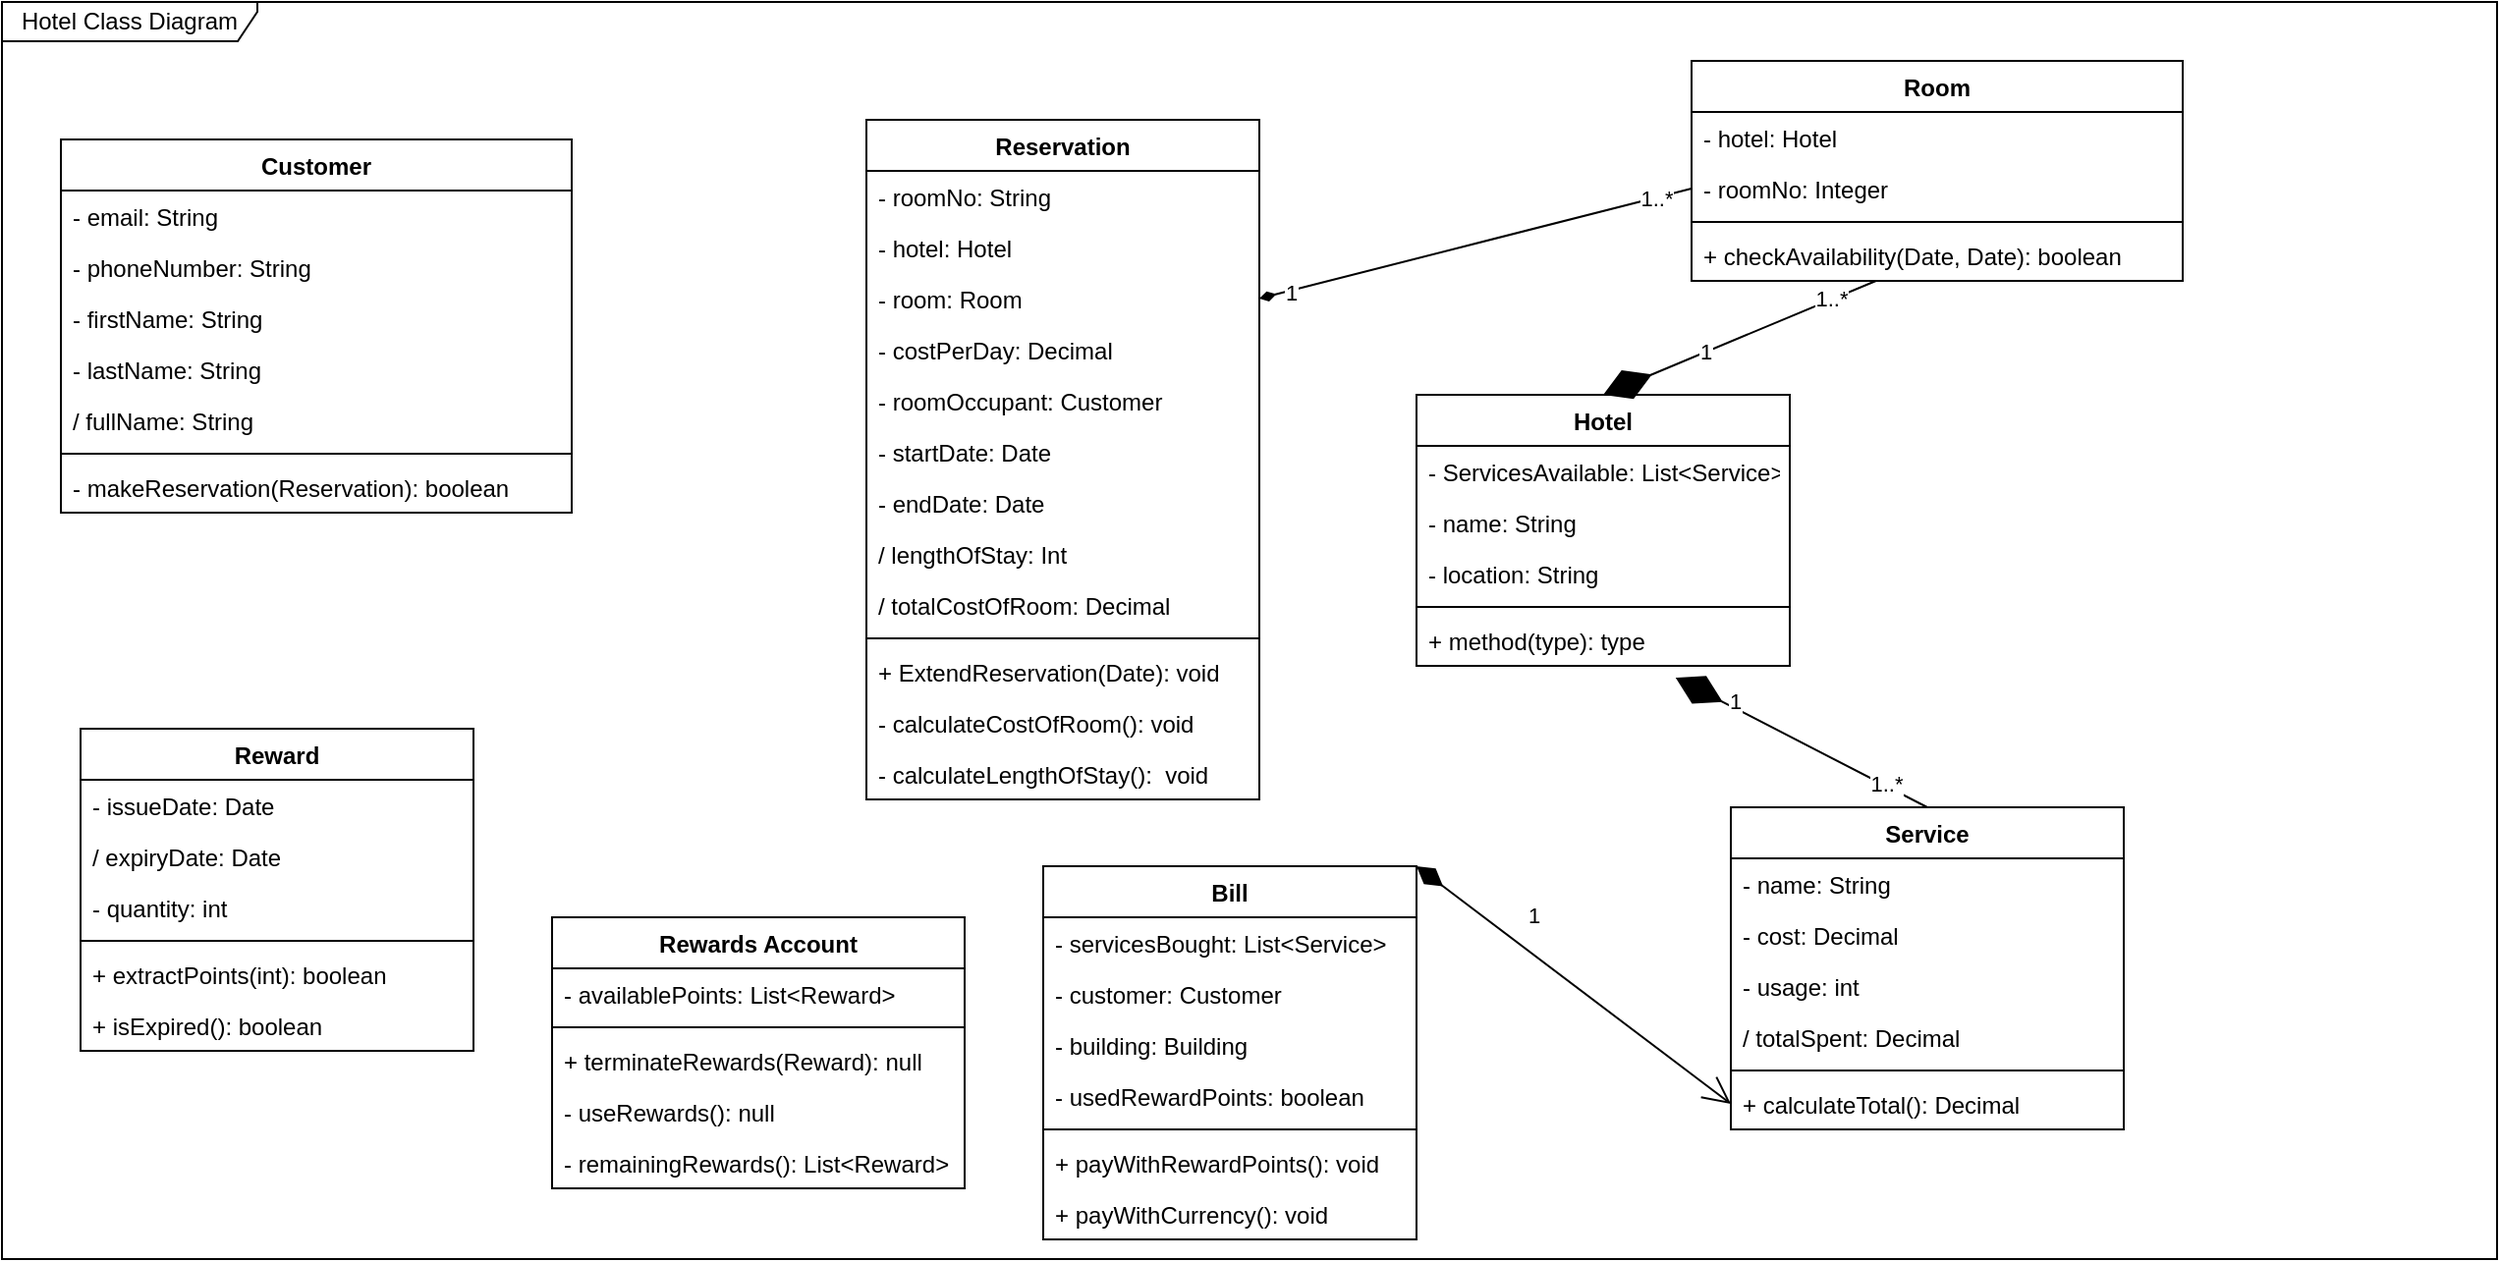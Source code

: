 <mxfile version="15.6.8" type="github">
  <diagram id="YhXRtmVECPYvh8T-_8Jl" name="Page-1">
    <mxGraphModel dx="1221" dy="1813" grid="1" gridSize="10" guides="1" tooltips="1" connect="1" arrows="1" fold="1" page="1" pageScale="1" pageWidth="827" pageHeight="1169" math="0" shadow="0">
      <root>
        <mxCell id="0" />
        <mxCell id="1" parent="0" />
        <mxCell id="nPpc5XucaBcoF5oF9KkG-5" value="Hotel Class Diagram" style="shape=umlFrame;whiteSpace=wrap;html=1;width=130;height=20;" parent="1" vertex="1">
          <mxGeometry x="120" y="-210" width="1270" height="640" as="geometry" />
        </mxCell>
        <mxCell id="nPpc5XucaBcoF5oF9KkG-1" value="Customer" style="swimlane;fontStyle=1;align=center;verticalAlign=top;childLayout=stackLayout;horizontal=1;startSize=26;horizontalStack=0;resizeParent=1;resizeParentMax=0;resizeLast=0;collapsible=1;marginBottom=0;" parent="1" vertex="1">
          <mxGeometry x="150" y="-140" width="260" height="190" as="geometry" />
        </mxCell>
        <mxCell id="nPpc5XucaBcoF5oF9KkG-2" value="- email: String" style="text;strokeColor=none;fillColor=none;align=left;verticalAlign=top;spacingLeft=4;spacingRight=4;overflow=hidden;rotatable=0;points=[[0,0.5],[1,0.5]];portConstraint=eastwest;" parent="nPpc5XucaBcoF5oF9KkG-1" vertex="1">
          <mxGeometry y="26" width="260" height="26" as="geometry" />
        </mxCell>
        <mxCell id="vZjGSp75bT5T1jxKTtqy-53" value="- phoneNumber: String" style="text;strokeColor=none;fillColor=none;align=left;verticalAlign=top;spacingLeft=4;spacingRight=4;overflow=hidden;rotatable=0;points=[[0,0.5],[1,0.5]];portConstraint=eastwest;" vertex="1" parent="nPpc5XucaBcoF5oF9KkG-1">
          <mxGeometry y="52" width="260" height="26" as="geometry" />
        </mxCell>
        <mxCell id="vZjGSp75bT5T1jxKTtqy-52" value="- firstName: String" style="text;strokeColor=none;fillColor=none;align=left;verticalAlign=top;spacingLeft=4;spacingRight=4;overflow=hidden;rotatable=0;points=[[0,0.5],[1,0.5]];portConstraint=eastwest;" vertex="1" parent="nPpc5XucaBcoF5oF9KkG-1">
          <mxGeometry y="78" width="260" height="26" as="geometry" />
        </mxCell>
        <mxCell id="vZjGSp75bT5T1jxKTtqy-54" value="- lastName: String" style="text;strokeColor=none;fillColor=none;align=left;verticalAlign=top;spacingLeft=4;spacingRight=4;overflow=hidden;rotatable=0;points=[[0,0.5],[1,0.5]];portConstraint=eastwest;" vertex="1" parent="nPpc5XucaBcoF5oF9KkG-1">
          <mxGeometry y="104" width="260" height="26" as="geometry" />
        </mxCell>
        <mxCell id="vZjGSp75bT5T1jxKTtqy-55" value="/ fullName: String" style="text;strokeColor=none;fillColor=none;align=left;verticalAlign=top;spacingLeft=4;spacingRight=4;overflow=hidden;rotatable=0;points=[[0,0.5],[1,0.5]];portConstraint=eastwest;" vertex="1" parent="nPpc5XucaBcoF5oF9KkG-1">
          <mxGeometry y="130" width="260" height="26" as="geometry" />
        </mxCell>
        <mxCell id="nPpc5XucaBcoF5oF9KkG-3" value="" style="line;strokeWidth=1;fillColor=none;align=left;verticalAlign=middle;spacingTop=-1;spacingLeft=3;spacingRight=3;rotatable=0;labelPosition=right;points=[];portConstraint=eastwest;" parent="nPpc5XucaBcoF5oF9KkG-1" vertex="1">
          <mxGeometry y="156" width="260" height="8" as="geometry" />
        </mxCell>
        <mxCell id="nPpc5XucaBcoF5oF9KkG-4" value="- makeReservation(Reservation): boolean" style="text;strokeColor=none;fillColor=none;align=left;verticalAlign=top;spacingLeft=4;spacingRight=4;overflow=hidden;rotatable=0;points=[[0,0.5],[1,0.5]];portConstraint=eastwest;" parent="nPpc5XucaBcoF5oF9KkG-1" vertex="1">
          <mxGeometry y="164" width="260" height="26" as="geometry" />
        </mxCell>
        <mxCell id="nPpc5XucaBcoF5oF9KkG-6" value="Reservation" style="swimlane;fontStyle=1;align=center;verticalAlign=top;childLayout=stackLayout;horizontal=1;startSize=26;horizontalStack=0;resizeParent=1;resizeParentMax=0;resizeLast=0;collapsible=1;marginBottom=0;" parent="1" vertex="1">
          <mxGeometry x="560" y="-150" width="200" height="346" as="geometry" />
        </mxCell>
        <mxCell id="nPpc5XucaBcoF5oF9KkG-7" value="- roomNo: String" style="text;strokeColor=none;fillColor=none;align=left;verticalAlign=top;spacingLeft=4;spacingRight=4;overflow=hidden;rotatable=0;points=[[0,0.5],[1,0.5]];portConstraint=eastwest;" parent="nPpc5XucaBcoF5oF9KkG-6" vertex="1">
          <mxGeometry y="26" width="200" height="26" as="geometry" />
        </mxCell>
        <mxCell id="vZjGSp75bT5T1jxKTtqy-7" value="- hotel: Hotel" style="text;strokeColor=none;fillColor=none;align=left;verticalAlign=top;spacingLeft=4;spacingRight=4;overflow=hidden;rotatable=0;points=[[0,0.5],[1,0.5]];portConstraint=eastwest;" vertex="1" parent="nPpc5XucaBcoF5oF9KkG-6">
          <mxGeometry y="52" width="200" height="26" as="geometry" />
        </mxCell>
        <mxCell id="vZjGSp75bT5T1jxKTtqy-16" value="- room: Room" style="text;strokeColor=none;fillColor=none;align=left;verticalAlign=top;spacingLeft=4;spacingRight=4;overflow=hidden;rotatable=0;points=[[0,0.5],[1,0.5]];portConstraint=eastwest;" vertex="1" parent="nPpc5XucaBcoF5oF9KkG-6">
          <mxGeometry y="78" width="200" height="26" as="geometry" />
        </mxCell>
        <mxCell id="vZjGSp75bT5T1jxKTtqy-39" value="- costPerDay: Decimal" style="text;strokeColor=none;fillColor=none;align=left;verticalAlign=top;spacingLeft=4;spacingRight=4;overflow=hidden;rotatable=0;points=[[0,0.5],[1,0.5]];portConstraint=eastwest;" vertex="1" parent="nPpc5XucaBcoF5oF9KkG-6">
          <mxGeometry y="104" width="200" height="26" as="geometry" />
        </mxCell>
        <mxCell id="vZjGSp75bT5T1jxKTtqy-70" value="- roomOccupant: Customer" style="text;strokeColor=none;fillColor=none;align=left;verticalAlign=top;spacingLeft=4;spacingRight=4;overflow=hidden;rotatable=0;points=[[0,0.5],[1,0.5]];portConstraint=eastwest;" vertex="1" parent="nPpc5XucaBcoF5oF9KkG-6">
          <mxGeometry y="130" width="200" height="26" as="geometry" />
        </mxCell>
        <mxCell id="vZjGSp75bT5T1jxKTtqy-17" value="- startDate: Date" style="text;strokeColor=none;fillColor=none;align=left;verticalAlign=top;spacingLeft=4;spacingRight=4;overflow=hidden;rotatable=0;points=[[0,0.5],[1,0.5]];portConstraint=eastwest;" vertex="1" parent="nPpc5XucaBcoF5oF9KkG-6">
          <mxGeometry y="156" width="200" height="26" as="geometry" />
        </mxCell>
        <mxCell id="vZjGSp75bT5T1jxKTtqy-18" value="- endDate: Date" style="text;strokeColor=none;fillColor=none;align=left;verticalAlign=top;spacingLeft=4;spacingRight=4;overflow=hidden;rotatable=0;points=[[0,0.5],[1,0.5]];portConstraint=eastwest;" vertex="1" parent="nPpc5XucaBcoF5oF9KkG-6">
          <mxGeometry y="182" width="200" height="26" as="geometry" />
        </mxCell>
        <mxCell id="vZjGSp75bT5T1jxKTtqy-19" value="/ lengthOfStay: Int" style="text;strokeColor=none;fillColor=none;align=left;verticalAlign=top;spacingLeft=4;spacingRight=4;overflow=hidden;rotatable=0;points=[[0,0.5],[1,0.5]];portConstraint=eastwest;" vertex="1" parent="nPpc5XucaBcoF5oF9KkG-6">
          <mxGeometry y="208" width="200" height="26" as="geometry" />
        </mxCell>
        <mxCell id="vZjGSp75bT5T1jxKTtqy-41" value="/ totalCostOfRoom: Decimal" style="text;strokeColor=none;fillColor=none;align=left;verticalAlign=top;spacingLeft=4;spacingRight=4;overflow=hidden;rotatable=0;points=[[0,0.5],[1,0.5]];portConstraint=eastwest;" vertex="1" parent="nPpc5XucaBcoF5oF9KkG-6">
          <mxGeometry y="234" width="200" height="26" as="geometry" />
        </mxCell>
        <mxCell id="nPpc5XucaBcoF5oF9KkG-8" value="" style="line;strokeWidth=1;fillColor=none;align=left;verticalAlign=middle;spacingTop=-1;spacingLeft=3;spacingRight=3;rotatable=0;labelPosition=right;points=[];portConstraint=eastwest;" parent="nPpc5XucaBcoF5oF9KkG-6" vertex="1">
          <mxGeometry y="260" width="200" height="8" as="geometry" />
        </mxCell>
        <mxCell id="nPpc5XucaBcoF5oF9KkG-9" value="+ ExtendReservation(Date): void" style="text;strokeColor=none;fillColor=none;align=left;verticalAlign=top;spacingLeft=4;spacingRight=4;overflow=hidden;rotatable=0;points=[[0,0.5],[1,0.5]];portConstraint=eastwest;" parent="nPpc5XucaBcoF5oF9KkG-6" vertex="1">
          <mxGeometry y="268" width="200" height="26" as="geometry" />
        </mxCell>
        <mxCell id="vZjGSp75bT5T1jxKTtqy-42" value="- calculateCostOfRoom(): void" style="text;strokeColor=none;fillColor=none;align=left;verticalAlign=top;spacingLeft=4;spacingRight=4;overflow=hidden;rotatable=0;points=[[0,0.5],[1,0.5]];portConstraint=eastwest;" vertex="1" parent="nPpc5XucaBcoF5oF9KkG-6">
          <mxGeometry y="294" width="200" height="26" as="geometry" />
        </mxCell>
        <mxCell id="vZjGSp75bT5T1jxKTtqy-43" value="- calculateLengthOfStay():  void" style="text;strokeColor=none;fillColor=none;align=left;verticalAlign=top;spacingLeft=4;spacingRight=4;overflow=hidden;rotatable=0;points=[[0,0.5],[1,0.5]];portConstraint=eastwest;" vertex="1" parent="nPpc5XucaBcoF5oF9KkG-6">
          <mxGeometry y="320" width="200" height="26" as="geometry" />
        </mxCell>
        <mxCell id="nPpc5XucaBcoF5oF9KkG-14" value="Service" style="swimlane;fontStyle=1;align=center;verticalAlign=top;childLayout=stackLayout;horizontal=1;startSize=26;horizontalStack=0;resizeParent=1;resizeParentMax=0;resizeLast=0;collapsible=1;marginBottom=0;" parent="1" vertex="1">
          <mxGeometry x="1000" y="200" width="200" height="164" as="geometry" />
        </mxCell>
        <mxCell id="nPpc5XucaBcoF5oF9KkG-15" value="- name: String" style="text;strokeColor=none;fillColor=none;align=left;verticalAlign=top;spacingLeft=4;spacingRight=4;overflow=hidden;rotatable=0;points=[[0,0.5],[1,0.5]];portConstraint=eastwest;" parent="nPpc5XucaBcoF5oF9KkG-14" vertex="1">
          <mxGeometry y="26" width="200" height="26" as="geometry" />
        </mxCell>
        <mxCell id="vZjGSp75bT5T1jxKTtqy-32" value="- cost: Decimal" style="text;strokeColor=none;fillColor=none;align=left;verticalAlign=top;spacingLeft=4;spacingRight=4;overflow=hidden;rotatable=0;points=[[0,0.5],[1,0.5]];portConstraint=eastwest;" vertex="1" parent="nPpc5XucaBcoF5oF9KkG-14">
          <mxGeometry y="52" width="200" height="26" as="geometry" />
        </mxCell>
        <mxCell id="vZjGSp75bT5T1jxKTtqy-33" value="- usage: int" style="text;strokeColor=none;fillColor=none;align=left;verticalAlign=top;spacingLeft=4;spacingRight=4;overflow=hidden;rotatable=0;points=[[0,0.5],[1,0.5]];portConstraint=eastwest;" vertex="1" parent="nPpc5XucaBcoF5oF9KkG-14">
          <mxGeometry y="78" width="200" height="26" as="geometry" />
        </mxCell>
        <mxCell id="vZjGSp75bT5T1jxKTtqy-34" value="/ totalSpent: Decimal" style="text;strokeColor=none;fillColor=none;align=left;verticalAlign=top;spacingLeft=4;spacingRight=4;overflow=hidden;rotatable=0;points=[[0,0.5],[1,0.5]];portConstraint=eastwest;" vertex="1" parent="nPpc5XucaBcoF5oF9KkG-14">
          <mxGeometry y="104" width="200" height="26" as="geometry" />
        </mxCell>
        <mxCell id="nPpc5XucaBcoF5oF9KkG-16" value="" style="line;strokeWidth=1;fillColor=none;align=left;verticalAlign=middle;spacingTop=-1;spacingLeft=3;spacingRight=3;rotatable=0;labelPosition=right;points=[];portConstraint=eastwest;" parent="nPpc5XucaBcoF5oF9KkG-14" vertex="1">
          <mxGeometry y="130" width="200" height="8" as="geometry" />
        </mxCell>
        <mxCell id="nPpc5XucaBcoF5oF9KkG-17" value="+ calculateTotal(): Decimal" style="text;strokeColor=none;fillColor=none;align=left;verticalAlign=top;spacingLeft=4;spacingRight=4;overflow=hidden;rotatable=0;points=[[0,0.5],[1,0.5]];portConstraint=eastwest;" parent="nPpc5XucaBcoF5oF9KkG-14" vertex="1">
          <mxGeometry y="138" width="200" height="26" as="geometry" />
        </mxCell>
        <mxCell id="nPpc5XucaBcoF5oF9KkG-18" value="Bill" style="swimlane;fontStyle=1;align=center;verticalAlign=top;childLayout=stackLayout;horizontal=1;startSize=26;horizontalStack=0;resizeParent=1;resizeParentMax=0;resizeLast=0;collapsible=1;marginBottom=0;" parent="1" vertex="1">
          <mxGeometry x="650" y="230" width="190" height="190" as="geometry" />
        </mxCell>
        <mxCell id="nPpc5XucaBcoF5oF9KkG-19" value="- servicesBought: List&lt;Service&gt;" style="text;strokeColor=none;fillColor=none;align=left;verticalAlign=top;spacingLeft=4;spacingRight=4;overflow=hidden;rotatable=0;points=[[0,0.5],[1,0.5]];portConstraint=eastwest;" parent="nPpc5XucaBcoF5oF9KkG-18" vertex="1">
          <mxGeometry y="26" width="190" height="26" as="geometry" />
        </mxCell>
        <mxCell id="vZjGSp75bT5T1jxKTtqy-35" value="- customer: Customer " style="text;strokeColor=none;fillColor=none;align=left;verticalAlign=top;spacingLeft=4;spacingRight=4;overflow=hidden;rotatable=0;points=[[0,0.5],[1,0.5]];portConstraint=eastwest;" vertex="1" parent="nPpc5XucaBcoF5oF9KkG-18">
          <mxGeometry y="52" width="190" height="26" as="geometry" />
        </mxCell>
        <mxCell id="vZjGSp75bT5T1jxKTtqy-36" value="- building: Building" style="text;strokeColor=none;fillColor=none;align=left;verticalAlign=top;spacingLeft=4;spacingRight=4;overflow=hidden;rotatable=0;points=[[0,0.5],[1,0.5]];portConstraint=eastwest;" vertex="1" parent="nPpc5XucaBcoF5oF9KkG-18">
          <mxGeometry y="78" width="190" height="26" as="geometry" />
        </mxCell>
        <mxCell id="vZjGSp75bT5T1jxKTtqy-37" value="- usedRewardPoints: boolean" style="text;strokeColor=none;fillColor=none;align=left;verticalAlign=top;spacingLeft=4;spacingRight=4;overflow=hidden;rotatable=0;points=[[0,0.5],[1,0.5]];portConstraint=eastwest;" vertex="1" parent="nPpc5XucaBcoF5oF9KkG-18">
          <mxGeometry y="104" width="190" height="26" as="geometry" />
        </mxCell>
        <mxCell id="nPpc5XucaBcoF5oF9KkG-20" value="" style="line;strokeWidth=1;fillColor=none;align=left;verticalAlign=middle;spacingTop=-1;spacingLeft=3;spacingRight=3;rotatable=0;labelPosition=right;points=[];portConstraint=eastwest;" parent="nPpc5XucaBcoF5oF9KkG-18" vertex="1">
          <mxGeometry y="130" width="190" height="8" as="geometry" />
        </mxCell>
        <mxCell id="nPpc5XucaBcoF5oF9KkG-21" value="+ payWithRewardPoints(): void" style="text;strokeColor=none;fillColor=none;align=left;verticalAlign=top;spacingLeft=4;spacingRight=4;overflow=hidden;rotatable=0;points=[[0,0.5],[1,0.5]];portConstraint=eastwest;" parent="nPpc5XucaBcoF5oF9KkG-18" vertex="1">
          <mxGeometry y="138" width="190" height="26" as="geometry" />
        </mxCell>
        <mxCell id="vZjGSp75bT5T1jxKTtqy-44" value="+ payWithCurrency(): void" style="text;strokeColor=none;fillColor=none;align=left;verticalAlign=top;spacingLeft=4;spacingRight=4;overflow=hidden;rotatable=0;points=[[0,0.5],[1,0.5]];portConstraint=eastwest;" vertex="1" parent="nPpc5XucaBcoF5oF9KkG-18">
          <mxGeometry y="164" width="190" height="26" as="geometry" />
        </mxCell>
        <mxCell id="nPpc5XucaBcoF5oF9KkG-22" value="Reward" style="swimlane;fontStyle=1;align=center;verticalAlign=top;childLayout=stackLayout;horizontal=1;startSize=26;horizontalStack=0;resizeParent=1;resizeParentMax=0;resizeLast=0;collapsible=1;marginBottom=0;" parent="1" vertex="1">
          <mxGeometry x="160" y="160" width="200" height="164" as="geometry" />
        </mxCell>
        <mxCell id="nPpc5XucaBcoF5oF9KkG-23" value="- issueDate: Date" style="text;strokeColor=none;fillColor=none;align=left;verticalAlign=top;spacingLeft=4;spacingRight=4;overflow=hidden;rotatable=0;points=[[0,0.5],[1,0.5]];portConstraint=eastwest;" parent="nPpc5XucaBcoF5oF9KkG-22" vertex="1">
          <mxGeometry y="26" width="200" height="26" as="geometry" />
        </mxCell>
        <mxCell id="vZjGSp75bT5T1jxKTtqy-48" value="/ expiryDate: Date" style="text;strokeColor=none;fillColor=none;align=left;verticalAlign=top;spacingLeft=4;spacingRight=4;overflow=hidden;rotatable=0;points=[[0,0.5],[1,0.5]];portConstraint=eastwest;" vertex="1" parent="nPpc5XucaBcoF5oF9KkG-22">
          <mxGeometry y="52" width="200" height="26" as="geometry" />
        </mxCell>
        <mxCell id="vZjGSp75bT5T1jxKTtqy-45" value="- quantity: int" style="text;strokeColor=none;fillColor=none;align=left;verticalAlign=top;spacingLeft=4;spacingRight=4;overflow=hidden;rotatable=0;points=[[0,0.5],[1,0.5]];portConstraint=eastwest;" vertex="1" parent="nPpc5XucaBcoF5oF9KkG-22">
          <mxGeometry y="78" width="200" height="26" as="geometry" />
        </mxCell>
        <mxCell id="nPpc5XucaBcoF5oF9KkG-24" value="" style="line;strokeWidth=1;fillColor=none;align=left;verticalAlign=middle;spacingTop=-1;spacingLeft=3;spacingRight=3;rotatable=0;labelPosition=right;points=[];portConstraint=eastwest;" parent="nPpc5XucaBcoF5oF9KkG-22" vertex="1">
          <mxGeometry y="104" width="200" height="8" as="geometry" />
        </mxCell>
        <mxCell id="nPpc5XucaBcoF5oF9KkG-25" value="+ extractPoints(int): boolean" style="text;strokeColor=none;fillColor=none;align=left;verticalAlign=top;spacingLeft=4;spacingRight=4;overflow=hidden;rotatable=0;points=[[0,0.5],[1,0.5]];portConstraint=eastwest;" parent="nPpc5XucaBcoF5oF9KkG-22" vertex="1">
          <mxGeometry y="112" width="200" height="26" as="geometry" />
        </mxCell>
        <mxCell id="vZjGSp75bT5T1jxKTtqy-47" value="+ isExpired(): boolean" style="text;strokeColor=none;fillColor=none;align=left;verticalAlign=top;spacingLeft=4;spacingRight=4;overflow=hidden;rotatable=0;points=[[0,0.5],[1,0.5]];portConstraint=eastwest;" vertex="1" parent="nPpc5XucaBcoF5oF9KkG-22">
          <mxGeometry y="138" width="200" height="26" as="geometry" />
        </mxCell>
        <mxCell id="nPpc5XucaBcoF5oF9KkG-26" value="Rewards Account" style="swimlane;fontStyle=1;align=center;verticalAlign=top;childLayout=stackLayout;horizontal=1;startSize=26;horizontalStack=0;resizeParent=1;resizeParentMax=0;resizeLast=0;collapsible=1;marginBottom=0;" parent="1" vertex="1">
          <mxGeometry x="400" y="256" width="210" height="138" as="geometry" />
        </mxCell>
        <mxCell id="nPpc5XucaBcoF5oF9KkG-27" value="- availablePoints: List&lt;Reward&gt;" style="text;strokeColor=none;fillColor=none;align=left;verticalAlign=top;spacingLeft=4;spacingRight=4;overflow=hidden;rotatable=0;points=[[0,0.5],[1,0.5]];portConstraint=eastwest;" parent="nPpc5XucaBcoF5oF9KkG-26" vertex="1">
          <mxGeometry y="26" width="210" height="26" as="geometry" />
        </mxCell>
        <mxCell id="nPpc5XucaBcoF5oF9KkG-28" value="" style="line;strokeWidth=1;fillColor=none;align=left;verticalAlign=middle;spacingTop=-1;spacingLeft=3;spacingRight=3;rotatable=0;labelPosition=right;points=[];portConstraint=eastwest;" parent="nPpc5XucaBcoF5oF9KkG-26" vertex="1">
          <mxGeometry y="52" width="210" height="8" as="geometry" />
        </mxCell>
        <mxCell id="nPpc5XucaBcoF5oF9KkG-29" value="+ terminateRewards(Reward): null" style="text;strokeColor=none;fillColor=none;align=left;verticalAlign=top;spacingLeft=4;spacingRight=4;overflow=hidden;rotatable=0;points=[[0,0.5],[1,0.5]];portConstraint=eastwest;" parent="nPpc5XucaBcoF5oF9KkG-26" vertex="1">
          <mxGeometry y="60" width="210" height="26" as="geometry" />
        </mxCell>
        <mxCell id="vZjGSp75bT5T1jxKTtqy-50" value="- useRewards(): null" style="text;strokeColor=none;fillColor=none;align=left;verticalAlign=top;spacingLeft=4;spacingRight=4;overflow=hidden;rotatable=0;points=[[0,0.5],[1,0.5]];portConstraint=eastwest;" vertex="1" parent="nPpc5XucaBcoF5oF9KkG-26">
          <mxGeometry y="86" width="210" height="26" as="geometry" />
        </mxCell>
        <mxCell id="vZjGSp75bT5T1jxKTtqy-51" value="- remainingRewards(): List&lt;Reward&gt;" style="text;strokeColor=none;fillColor=none;align=left;verticalAlign=top;spacingLeft=4;spacingRight=4;overflow=hidden;rotatable=0;points=[[0,0.5],[1,0.5]];portConstraint=eastwest;" vertex="1" parent="nPpc5XucaBcoF5oF9KkG-26">
          <mxGeometry y="112" width="210" height="26" as="geometry" />
        </mxCell>
        <mxCell id="nPpc5XucaBcoF5oF9KkG-31" value="1" style="endArrow=open;html=1;endSize=12;startArrow=diamondThin;startSize=14;startFill=1;align=left;verticalAlign=bottom;rounded=0;exitX=1;exitY=0;exitDx=0;exitDy=0;entryX=0;entryY=0.5;entryDx=0;entryDy=0;" parent="1" source="nPpc5XucaBcoF5oF9KkG-18" target="nPpc5XucaBcoF5oF9KkG-17" edge="1">
          <mxGeometry x="-0.352" y="7" relative="1" as="geometry">
            <mxPoint x="709.24" y="216.106" as="sourcePoint" />
            <mxPoint x="510" y="210" as="targetPoint" />
            <mxPoint x="-1" as="offset" />
          </mxGeometry>
        </mxCell>
        <mxCell id="vZjGSp75bT5T1jxKTtqy-1" value="Hotel" style="swimlane;fontStyle=1;align=center;verticalAlign=top;childLayout=stackLayout;horizontal=1;startSize=26;horizontalStack=0;resizeParent=1;resizeParentMax=0;resizeLast=0;collapsible=1;marginBottom=0;" vertex="1" parent="1">
          <mxGeometry x="840" y="-10" width="190" height="138" as="geometry" />
        </mxCell>
        <mxCell id="vZjGSp75bT5T1jxKTtqy-2" value="- ServicesAvailable: List&lt;Service&gt;" style="text;strokeColor=none;fillColor=none;align=left;verticalAlign=top;spacingLeft=4;spacingRight=4;overflow=hidden;rotatable=0;points=[[0,0.5],[1,0.5]];portConstraint=eastwest;" vertex="1" parent="vZjGSp75bT5T1jxKTtqy-1">
          <mxGeometry y="26" width="190" height="26" as="geometry" />
        </mxCell>
        <mxCell id="vZjGSp75bT5T1jxKTtqy-60" value="- name: String" style="text;strokeColor=none;fillColor=none;align=left;verticalAlign=top;spacingLeft=4;spacingRight=4;overflow=hidden;rotatable=0;points=[[0,0.5],[1,0.5]];portConstraint=eastwest;" vertex="1" parent="vZjGSp75bT5T1jxKTtqy-1">
          <mxGeometry y="52" width="190" height="26" as="geometry" />
        </mxCell>
        <mxCell id="vZjGSp75bT5T1jxKTtqy-61" value="- location: String" style="text;strokeColor=none;fillColor=none;align=left;verticalAlign=top;spacingLeft=4;spacingRight=4;overflow=hidden;rotatable=0;points=[[0,0.5],[1,0.5]];portConstraint=eastwest;" vertex="1" parent="vZjGSp75bT5T1jxKTtqy-1">
          <mxGeometry y="78" width="190" height="26" as="geometry" />
        </mxCell>
        <mxCell id="vZjGSp75bT5T1jxKTtqy-3" value="" style="line;strokeWidth=1;fillColor=none;align=left;verticalAlign=middle;spacingTop=-1;spacingLeft=3;spacingRight=3;rotatable=0;labelPosition=right;points=[];portConstraint=eastwest;" vertex="1" parent="vZjGSp75bT5T1jxKTtqy-1">
          <mxGeometry y="104" width="190" height="8" as="geometry" />
        </mxCell>
        <mxCell id="vZjGSp75bT5T1jxKTtqy-4" value="+ method(type): type" style="text;strokeColor=none;fillColor=none;align=left;verticalAlign=top;spacingLeft=4;spacingRight=4;overflow=hidden;rotatable=0;points=[[0,0.5],[1,0.5]];portConstraint=eastwest;" vertex="1" parent="vZjGSp75bT5T1jxKTtqy-1">
          <mxGeometry y="112" width="190" height="26" as="geometry" />
        </mxCell>
        <mxCell id="vZjGSp75bT5T1jxKTtqy-8" value="Room" style="swimlane;fontStyle=1;align=center;verticalAlign=top;childLayout=stackLayout;horizontal=1;startSize=26;horizontalStack=0;resizeParent=1;resizeParentMax=0;resizeLast=0;collapsible=1;marginBottom=0;" vertex="1" parent="1">
          <mxGeometry x="980" y="-180" width="250" height="112" as="geometry" />
        </mxCell>
        <mxCell id="vZjGSp75bT5T1jxKTtqy-9" value="- hotel: Hotel" style="text;strokeColor=none;fillColor=none;align=left;verticalAlign=top;spacingLeft=4;spacingRight=4;overflow=hidden;rotatable=0;points=[[0,0.5],[1,0.5]];portConstraint=eastwest;" vertex="1" parent="vZjGSp75bT5T1jxKTtqy-8">
          <mxGeometry y="26" width="250" height="26" as="geometry" />
        </mxCell>
        <mxCell id="vZjGSp75bT5T1jxKTtqy-21" value="- roomNo: Integer" style="text;strokeColor=none;fillColor=none;align=left;verticalAlign=top;spacingLeft=4;spacingRight=4;overflow=hidden;rotatable=0;points=[[0,0.5],[1,0.5]];portConstraint=eastwest;" vertex="1" parent="vZjGSp75bT5T1jxKTtqy-8">
          <mxGeometry y="52" width="250" height="26" as="geometry" />
        </mxCell>
        <mxCell id="vZjGSp75bT5T1jxKTtqy-10" value="" style="line;strokeWidth=1;fillColor=none;align=left;verticalAlign=middle;spacingTop=-1;spacingLeft=3;spacingRight=3;rotatable=0;labelPosition=right;points=[];portConstraint=eastwest;" vertex="1" parent="vZjGSp75bT5T1jxKTtqy-8">
          <mxGeometry y="78" width="250" height="8" as="geometry" />
        </mxCell>
        <mxCell id="vZjGSp75bT5T1jxKTtqy-11" value="+ checkAvailability(Date, Date): boolean" style="text;strokeColor=none;fillColor=none;align=left;verticalAlign=top;spacingLeft=4;spacingRight=4;overflow=hidden;rotatable=0;points=[[0,0.5],[1,0.5]];portConstraint=eastwest;" vertex="1" parent="vZjGSp75bT5T1jxKTtqy-8">
          <mxGeometry y="86" width="250" height="26" as="geometry" />
        </mxCell>
        <mxCell id="vZjGSp75bT5T1jxKTtqy-56" value="" style="endArrow=diamondThin;endFill=1;endSize=24;html=1;rounded=0;targetPerimeterSpacing=6;entryX=0.5;entryY=0;entryDx=0;entryDy=0;" edge="1" parent="1" source="vZjGSp75bT5T1jxKTtqy-11" target="vZjGSp75bT5T1jxKTtqy-1">
          <mxGeometry width="160" relative="1" as="geometry">
            <mxPoint x="570" y="130" as="sourcePoint" />
            <mxPoint x="730" y="130" as="targetPoint" />
          </mxGeometry>
        </mxCell>
        <mxCell id="vZjGSp75bT5T1jxKTtqy-57" value="1" style="edgeLabel;html=1;align=center;verticalAlign=middle;resizable=0;points=[];" vertex="1" connectable="0" parent="vZjGSp75bT5T1jxKTtqy-56">
          <mxGeometry x="0.246" y="-1" relative="1" as="geometry">
            <mxPoint as="offset" />
          </mxGeometry>
        </mxCell>
        <mxCell id="vZjGSp75bT5T1jxKTtqy-58" value="1..*" style="edgeLabel;html=1;align=center;verticalAlign=middle;resizable=0;points=[];" vertex="1" connectable="0" parent="vZjGSp75bT5T1jxKTtqy-56">
          <mxGeometry x="-0.667" y="-1" relative="1" as="geometry">
            <mxPoint as="offset" />
          </mxGeometry>
        </mxCell>
        <mxCell id="vZjGSp75bT5T1jxKTtqy-63" value="" style="endArrow=diamondThin;endFill=1;endSize=24;html=1;rounded=0;targetPerimeterSpacing=6;exitX=0.5;exitY=0;exitDx=0;exitDy=0;" edge="1" parent="1" source="nPpc5XucaBcoF5oF9KkG-14" target="vZjGSp75bT5T1jxKTtqy-4">
          <mxGeometry width="160" relative="1" as="geometry">
            <mxPoint x="965" y="-68.0" as="sourcePoint" />
            <mxPoint x="965" y="-10" as="targetPoint" />
          </mxGeometry>
        </mxCell>
        <mxCell id="vZjGSp75bT5T1jxKTtqy-64" value="1" style="edgeLabel;html=1;align=center;verticalAlign=middle;resizable=0;points=[];" vertex="1" connectable="0" parent="vZjGSp75bT5T1jxKTtqy-63">
          <mxGeometry x="0.246" y="-1" relative="1" as="geometry">
            <mxPoint x="-19" y="-12" as="offset" />
          </mxGeometry>
        </mxCell>
        <mxCell id="vZjGSp75bT5T1jxKTtqy-65" value="1..*" style="edgeLabel;html=1;align=center;verticalAlign=middle;resizable=0;points=[];" vertex="1" connectable="0" parent="vZjGSp75bT5T1jxKTtqy-63">
          <mxGeometry x="-0.667" y="-1" relative="1" as="geometry">
            <mxPoint as="offset" />
          </mxGeometry>
        </mxCell>
        <mxCell id="vZjGSp75bT5T1jxKTtqy-67" style="edgeStyle=none;rounded=0;orthogonalLoop=1;jettySize=auto;html=1;exitX=1;exitY=0.5;exitDx=0;exitDy=0;entryX=0;entryY=0.5;entryDx=0;entryDy=0;startArrow=diamondThin;startFill=1;endArrow=none;endFill=0;targetPerimeterSpacing=6;" edge="1" parent="1" source="vZjGSp75bT5T1jxKTtqy-16" target="vZjGSp75bT5T1jxKTtqy-21">
          <mxGeometry relative="1" as="geometry" />
        </mxCell>
        <mxCell id="vZjGSp75bT5T1jxKTtqy-68" value="1" style="edgeLabel;html=1;align=center;verticalAlign=middle;resizable=0;points=[];" vertex="1" connectable="0" parent="vZjGSp75bT5T1jxKTtqy-67">
          <mxGeometry x="-0.857" y="-1" relative="1" as="geometry">
            <mxPoint as="offset" />
          </mxGeometry>
        </mxCell>
        <mxCell id="vZjGSp75bT5T1jxKTtqy-69" value="1..*" style="edgeLabel;html=1;align=center;verticalAlign=middle;resizable=0;points=[];" vertex="1" connectable="0" parent="vZjGSp75bT5T1jxKTtqy-67">
          <mxGeometry x="0.834" relative="1" as="geometry">
            <mxPoint as="offset" />
          </mxGeometry>
        </mxCell>
      </root>
    </mxGraphModel>
  </diagram>
</mxfile>
